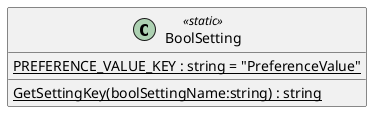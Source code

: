 @startuml
class BoolSetting <<static>> {
    {static} GetSettingKey(boolSettingName:string) : string
    {static} PREFERENCE_VALUE_KEY : string = "PreferenceValue"
}
@enduml

